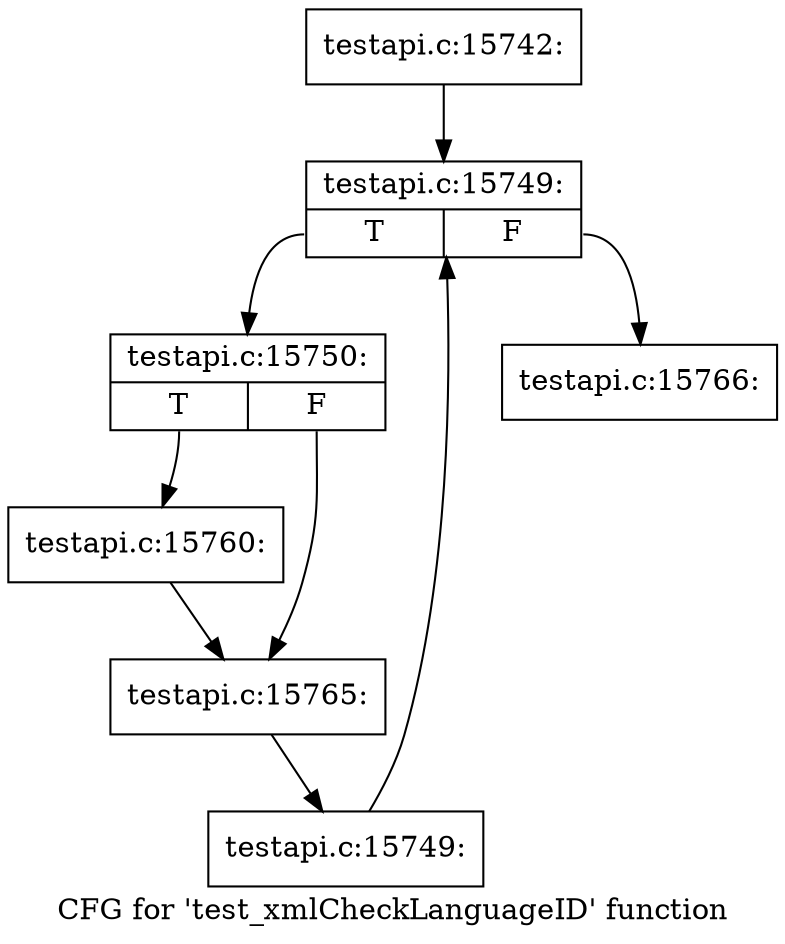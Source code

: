 digraph "CFG for 'test_xmlCheckLanguageID' function" {
	label="CFG for 'test_xmlCheckLanguageID' function";

	Node0x4908b10 [shape=record,label="{testapi.c:15742:}"];
	Node0x4908b10 -> Node0x4911b70;
	Node0x4911b70 [shape=record,label="{testapi.c:15749:|{<s0>T|<s1>F}}"];
	Node0x4911b70:s0 -> Node0x4911e50;
	Node0x4911b70:s1 -> Node0x49119d0;
	Node0x4911e50 [shape=record,label="{testapi.c:15750:|{<s0>T|<s1>F}}"];
	Node0x4911e50:s0 -> Node0x4912ca0;
	Node0x4911e50:s1 -> Node0x4912fd0;
	Node0x4912ca0 [shape=record,label="{testapi.c:15760:}"];
	Node0x4912ca0 -> Node0x4912fd0;
	Node0x4912fd0 [shape=record,label="{testapi.c:15765:}"];
	Node0x4912fd0 -> Node0x4911dc0;
	Node0x4911dc0 [shape=record,label="{testapi.c:15749:}"];
	Node0x4911dc0 -> Node0x4911b70;
	Node0x49119d0 [shape=record,label="{testapi.c:15766:}"];
}
